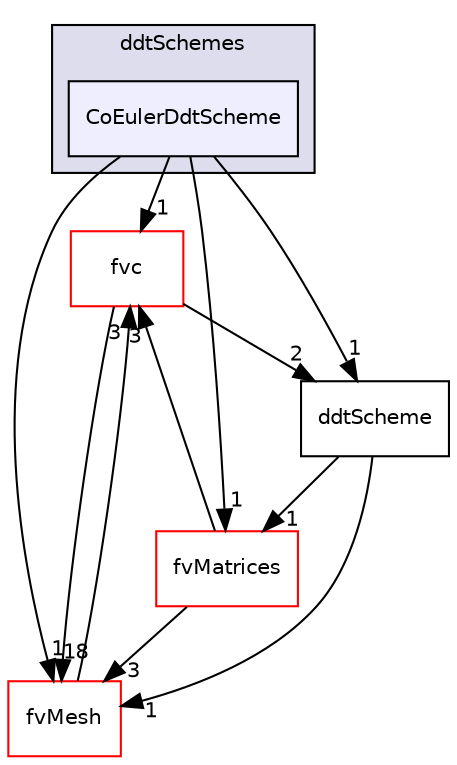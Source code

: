 digraph "src/finiteVolume/finiteVolume/ddtSchemes/CoEulerDdtScheme" {
  bgcolor=transparent;
  compound=true
  node [ fontsize="10", fontname="Helvetica"];
  edge [ labelfontsize="10", labelfontname="Helvetica"];
  subgraph clusterdir_91771073560c986101bf22be7764122a {
    graph [ bgcolor="#ddddee", pencolor="black", label="ddtSchemes" fontname="Helvetica", fontsize="10", URL="dir_91771073560c986101bf22be7764122a.html"]
  dir_319e35742be97dd39dc64120b058bf02 [shape=box, label="CoEulerDdtScheme", style="filled", fillcolor="#eeeeff", pencolor="black", URL="dir_319e35742be97dd39dc64120b058bf02.html"];
  }
  dir_f4030f3362933683136e1dae328f10c0 [shape=box label="fvc" color="red" URL="dir_f4030f3362933683136e1dae328f10c0.html"];
  dir_c382fa095c9c33d8673c0dd60aaef275 [shape=box label="fvMesh" color="red" URL="dir_c382fa095c9c33d8673c0dd60aaef275.html"];
  dir_20931bf3fe2fda4520b5e1e32c247b67 [shape=box label="ddtScheme" URL="dir_20931bf3fe2fda4520b5e1e32c247b67.html"];
  dir_5d57e3901430bcc99a7ddac11a899224 [shape=box label="fvMatrices" color="red" URL="dir_5d57e3901430bcc99a7ddac11a899224.html"];
  dir_319e35742be97dd39dc64120b058bf02->dir_f4030f3362933683136e1dae328f10c0 [headlabel="1", labeldistance=1.5 headhref="dir_001071_001082.html"];
  dir_319e35742be97dd39dc64120b058bf02->dir_c382fa095c9c33d8673c0dd60aaef275 [headlabel="1", labeldistance=1.5 headhref="dir_001071_001119.html"];
  dir_319e35742be97dd39dc64120b058bf02->dir_20931bf3fe2fda4520b5e1e32c247b67 [headlabel="1", labeldistance=1.5 headhref="dir_001071_001073.html"];
  dir_319e35742be97dd39dc64120b058bf02->dir_5d57e3901430bcc99a7ddac11a899224 [headlabel="1", labeldistance=1.5 headhref="dir_001071_001111.html"];
  dir_f4030f3362933683136e1dae328f10c0->dir_c382fa095c9c33d8673c0dd60aaef275 [headlabel="18", labeldistance=1.5 headhref="dir_001082_001119.html"];
  dir_f4030f3362933683136e1dae328f10c0->dir_20931bf3fe2fda4520b5e1e32c247b67 [headlabel="2", labeldistance=1.5 headhref="dir_001082_001073.html"];
  dir_c382fa095c9c33d8673c0dd60aaef275->dir_f4030f3362933683136e1dae328f10c0 [headlabel="3", labeldistance=1.5 headhref="dir_001119_001082.html"];
  dir_20931bf3fe2fda4520b5e1e32c247b67->dir_c382fa095c9c33d8673c0dd60aaef275 [headlabel="1", labeldistance=1.5 headhref="dir_001073_001119.html"];
  dir_20931bf3fe2fda4520b5e1e32c247b67->dir_5d57e3901430bcc99a7ddac11a899224 [headlabel="1", labeldistance=1.5 headhref="dir_001073_001111.html"];
  dir_5d57e3901430bcc99a7ddac11a899224->dir_f4030f3362933683136e1dae328f10c0 [headlabel="3", labeldistance=1.5 headhref="dir_001111_001082.html"];
  dir_5d57e3901430bcc99a7ddac11a899224->dir_c382fa095c9c33d8673c0dd60aaef275 [headlabel="3", labeldistance=1.5 headhref="dir_001111_001119.html"];
}
